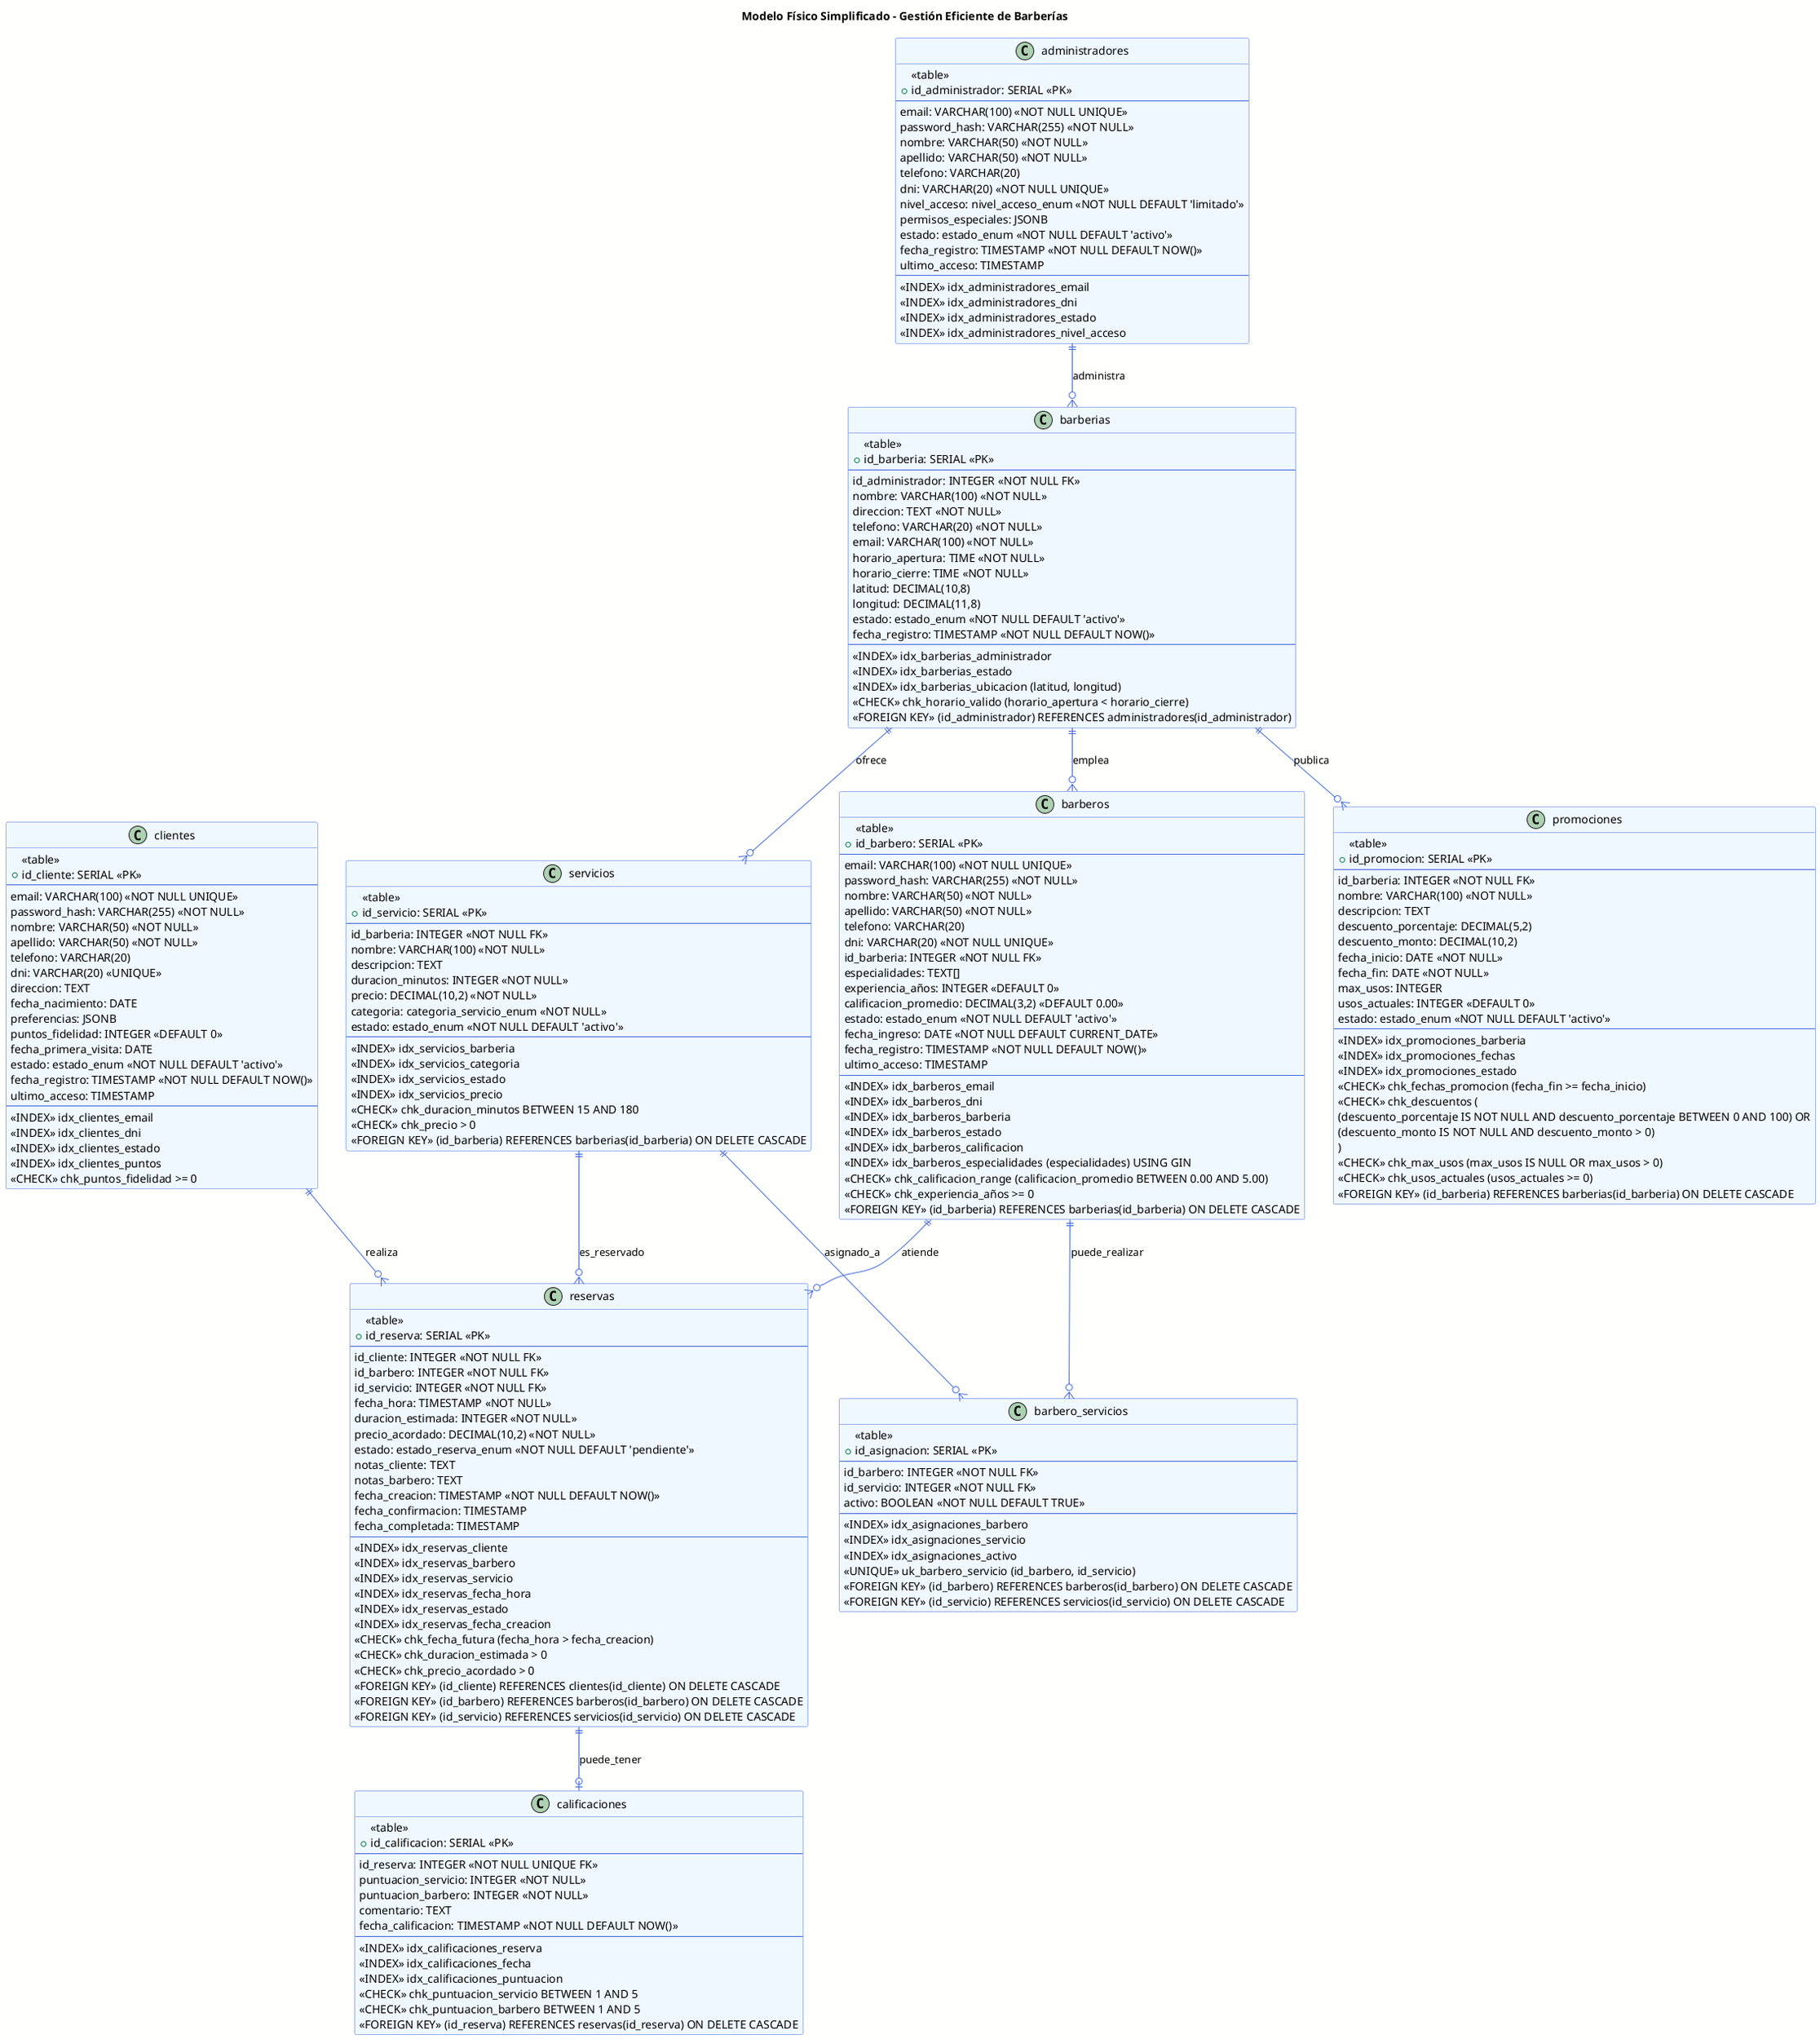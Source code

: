 @startuml modelo_fisico_simplificado
skinparam backgroundColor #FFFFFE
skinparam class {
    BackgroundColor #F0F8FF
    BorderColor #4169E1
    ArrowColor #4169E1
}

title Modelo Físico Simplificado - Gestión Eficiente de Barberías

' === ENTIDADES CORE SIMPLIFICADAS ===

class clientes {
    <<table>>
    +id_cliente: SERIAL <<PK>>
    --
    email: VARCHAR(100) <<NOT NULL UNIQUE>>
    password_hash: VARCHAR(255) <<NOT NULL>>
    nombre: VARCHAR(50) <<NOT NULL>>
    apellido: VARCHAR(50) <<NOT NULL>>
    telefono: VARCHAR(20)
    dni: VARCHAR(20) <<UNIQUE>>
    direccion: TEXT
    fecha_nacimiento: DATE
    preferencias: JSONB
    puntos_fidelidad: INTEGER <<DEFAULT 0>>
    fecha_primera_visita: DATE
    estado: estado_enum <<NOT NULL DEFAULT 'activo'>>
    fecha_registro: TIMESTAMP <<NOT NULL DEFAULT NOW()>>
    ultimo_acceso: TIMESTAMP
    --
    <<INDEX>> idx_clientes_email
    <<INDEX>> idx_clientes_dni
    <<INDEX>> idx_clientes_estado
    <<INDEX>> idx_clientes_puntos
    <<CHECK>> chk_puntos_fidelidad >= 0
}

class administradores {
    <<table>>
    +id_administrador: SERIAL <<PK>>
    --
    email: VARCHAR(100) <<NOT NULL UNIQUE>>
    password_hash: VARCHAR(255) <<NOT NULL>>
    nombre: VARCHAR(50) <<NOT NULL>>
    apellido: VARCHAR(50) <<NOT NULL>>
    telefono: VARCHAR(20)
    dni: VARCHAR(20) <<NOT NULL UNIQUE>>
    nivel_acceso: nivel_acceso_enum <<NOT NULL DEFAULT 'limitado'>>
    permisos_especiales: JSONB
    estado: estado_enum <<NOT NULL DEFAULT 'activo'>>
    fecha_registro: TIMESTAMP <<NOT NULL DEFAULT NOW()>>
    ultimo_acceso: TIMESTAMP
    --
    <<INDEX>> idx_administradores_email
    <<INDEX>> idx_administradores_dni
    <<INDEX>> idx_administradores_estado
    <<INDEX>> idx_administradores_nivel_acceso
}

class barberias {
    <<table>>
    +id_barberia: SERIAL <<PK>>
    --
    id_administrador: INTEGER <<NOT NULL FK>>
    nombre: VARCHAR(100) <<NOT NULL>>
    direccion: TEXT <<NOT NULL>>
    telefono: VARCHAR(20) <<NOT NULL>>
    email: VARCHAR(100) <<NOT NULL>>
    horario_apertura: TIME <<NOT NULL>>
    horario_cierre: TIME <<NOT NULL>>
    latitud: DECIMAL(10,8)
    longitud: DECIMAL(11,8)
    estado: estado_enum <<NOT NULL DEFAULT 'activo'>>
    fecha_registro: TIMESTAMP <<NOT NULL DEFAULT NOW()>>
    --
    <<INDEX>> idx_barberias_administrador
    <<INDEX>> idx_barberias_estado
    <<INDEX>> idx_barberias_ubicacion (latitud, longitud)
    <<CHECK>> chk_horario_valido (horario_apertura < horario_cierre)
    <<FOREIGN KEY>> (id_administrador) REFERENCES administradores(id_administrador)
}

class barberos {
    <<table>>
    +id_barbero: SERIAL <<PK>>
    --
    email: VARCHAR(100) <<NOT NULL UNIQUE>>
    password_hash: VARCHAR(255) <<NOT NULL>>
    nombre: VARCHAR(50) <<NOT NULL>>
    apellido: VARCHAR(50) <<NOT NULL>>
    telefono: VARCHAR(20)
    dni: VARCHAR(20) <<NOT NULL UNIQUE>>
    id_barberia: INTEGER <<NOT NULL FK>>
    especialidades: TEXT[]
    experiencia_años: INTEGER <<DEFAULT 0>>
    calificacion_promedio: DECIMAL(3,2) <<DEFAULT 0.00>>
    estado: estado_enum <<NOT NULL DEFAULT 'activo'>>
    fecha_ingreso: DATE <<NOT NULL DEFAULT CURRENT_DATE>>
    fecha_registro: TIMESTAMP <<NOT NULL DEFAULT NOW()>>
    ultimo_acceso: TIMESTAMP
    --
    <<INDEX>> idx_barberos_email
    <<INDEX>> idx_barberos_dni
    <<INDEX>> idx_barberos_barberia
    <<INDEX>> idx_barberos_estado
    <<INDEX>> idx_barberos_calificacion
    <<INDEX>> idx_barberos_especialidades (especialidades) USING GIN
    <<CHECK>> chk_calificacion_range (calificacion_promedio BETWEEN 0.00 AND 5.00)
    <<CHECK>> chk_experiencia_años >= 0
    <<FOREIGN KEY>> (id_barberia) REFERENCES barberias(id_barberia) ON DELETE CASCADE
}

class servicios {
    <<table>>
    +id_servicio: SERIAL <<PK>>
    --
    id_barberia: INTEGER <<NOT NULL FK>>
    nombre: VARCHAR(100) <<NOT NULL>>
    descripcion: TEXT
    duracion_minutos: INTEGER <<NOT NULL>>
    precio: DECIMAL(10,2) <<NOT NULL>>
    categoria: categoria_servicio_enum <<NOT NULL>>
    estado: estado_enum <<NOT NULL DEFAULT 'activo'>>
    --
    <<INDEX>> idx_servicios_barberia
    <<INDEX>> idx_servicios_categoria
    <<INDEX>> idx_servicios_estado
    <<INDEX>> idx_servicios_precio
    <<CHECK>> chk_duracion_minutos BETWEEN 15 AND 180
    <<CHECK>> chk_precio > 0
    <<FOREIGN KEY>> (id_barberia) REFERENCES barberias(id_barberia) ON DELETE CASCADE
}

class barbero_servicios {
    <<table>>
    +id_asignacion: SERIAL <<PK>>
    --
    id_barbero: INTEGER <<NOT NULL FK>>
    id_servicio: INTEGER <<NOT NULL FK>>
    activo: BOOLEAN <<NOT NULL DEFAULT TRUE>>
    --
    <<INDEX>> idx_asignaciones_barbero
    <<INDEX>> idx_asignaciones_servicio
    <<INDEX>> idx_asignaciones_activo
    <<UNIQUE>> uk_barbero_servicio (id_barbero, id_servicio)
    <<FOREIGN KEY>> (id_barbero) REFERENCES barberos(id_barbero) ON DELETE CASCADE
    <<FOREIGN KEY>> (id_servicio) REFERENCES servicios(id_servicio) ON DELETE CASCADE
}

class reservas {
    <<table>>
    +id_reserva: SERIAL <<PK>>
    --
    id_cliente: INTEGER <<NOT NULL FK>>
    id_barbero: INTEGER <<NOT NULL FK>>
    id_servicio: INTEGER <<NOT NULL FK>>
    fecha_hora: TIMESTAMP <<NOT NULL>>
    duracion_estimada: INTEGER <<NOT NULL>>
    precio_acordado: DECIMAL(10,2) <<NOT NULL>>
    estado: estado_reserva_enum <<NOT NULL DEFAULT 'pendiente'>>
    notas_cliente: TEXT
    notas_barbero: TEXT
    fecha_creacion: TIMESTAMP <<NOT NULL DEFAULT NOW()>>
    fecha_confirmacion: TIMESTAMP
    fecha_completada: TIMESTAMP
    --
    <<INDEX>> idx_reservas_cliente
    <<INDEX>> idx_reservas_barbero
    <<INDEX>> idx_reservas_servicio
    <<INDEX>> idx_reservas_fecha_hora
    <<INDEX>> idx_reservas_estado
    <<INDEX>> idx_reservas_fecha_creacion
    <<CHECK>> chk_fecha_futura (fecha_hora > fecha_creacion)
    <<CHECK>> chk_duracion_estimada > 0
    <<CHECK>> chk_precio_acordado > 0
    <<FOREIGN KEY>> (id_cliente) REFERENCES clientes(id_cliente) ON DELETE CASCADE
    <<FOREIGN KEY>> (id_barbero) REFERENCES barberos(id_barbero) ON DELETE CASCADE
    <<FOREIGN KEY>> (id_servicio) REFERENCES servicios(id_servicio) ON DELETE CASCADE
}

class promociones {
    <<table>>
    +id_promocion: SERIAL <<PK>>
    --
    id_barberia: INTEGER <<NOT NULL FK>>
    nombre: VARCHAR(100) <<NOT NULL>>
    descripcion: TEXT
    descuento_porcentaje: DECIMAL(5,2)
    descuento_monto: DECIMAL(10,2)
    fecha_inicio: DATE <<NOT NULL>>
    fecha_fin: DATE <<NOT NULL>>
    max_usos: INTEGER
    usos_actuales: INTEGER <<DEFAULT 0>>
    estado: estado_enum <<NOT NULL DEFAULT 'activo'>>
    --
    <<INDEX>> idx_promociones_barberia
    <<INDEX>> idx_promociones_fechas
    <<INDEX>> idx_promociones_estado
    <<CHECK>> chk_fechas_promocion (fecha_fin >= fecha_inicio)
    <<CHECK>> chk_descuentos (
        (descuento_porcentaje IS NOT NULL AND descuento_porcentaje BETWEEN 0 AND 100) OR
        (descuento_monto IS NOT NULL AND descuento_monto > 0)
    )
    <<CHECK>> chk_max_usos (max_usos IS NULL OR max_usos > 0)
    <<CHECK>> chk_usos_actuales (usos_actuales >= 0)
    <<FOREIGN KEY>> (id_barberia) REFERENCES barberias(id_barberia) ON DELETE CASCADE
}

class calificaciones {
    <<table>>
    +id_calificacion: SERIAL <<PK>>
    --
    id_reserva: INTEGER <<NOT NULL UNIQUE FK>>
    puntuacion_servicio: INTEGER <<NOT NULL>>
    puntuacion_barbero: INTEGER <<NOT NULL>>
    comentario: TEXT
    fecha_calificacion: TIMESTAMP <<NOT NULL DEFAULT NOW()>>
    --
    <<INDEX>> idx_calificaciones_reserva
    <<INDEX>> idx_calificaciones_fecha
    <<INDEX>> idx_calificaciones_puntuacion
    <<CHECK>> chk_puntuacion_servicio BETWEEN 1 AND 5
    <<CHECK>> chk_puntuacion_barbero BETWEEN 1 AND 5
    <<FOREIGN KEY>> (id_reserva) REFERENCES reservas(id_reserva) ON DELETE CASCADE
}

' === RELACIONES SIMPLIFICADAS ===
administradores ||--o{ barberias : "administra"
barberias ||--o{ barberos : "emplea"
barberias ||--o{ servicios : "ofrece"
barberias ||--o{ promociones : "publica"

barberos ||--o{ barbero_servicios : "puede_realizar"
servicios ||--o{ barbero_servicios : "asignado_a"

clientes ||--o{ reservas : "realiza"
barberos ||--o{ reservas : "atiende"
servicios ||--o{ reservas : "es_reservado"

reservas ||--o| calificaciones : "puede_tener"

@enduml
